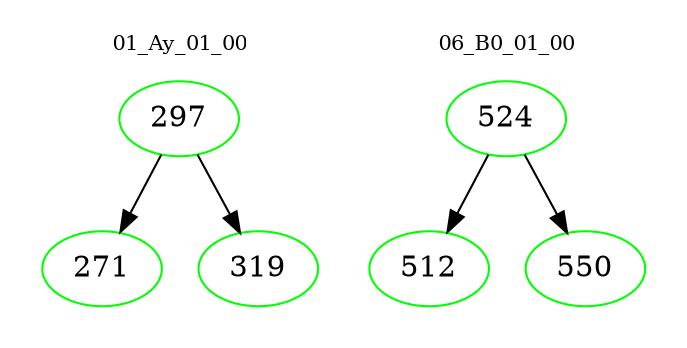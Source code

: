 digraph{
subgraph cluster_0 {
color = white
label = "01_Ay_01_00";
fontsize=10;
T0_297 [label="297", color="green"]
T0_297 -> T0_271 [color="black"]
T0_271 [label="271", color="green"]
T0_297 -> T0_319 [color="black"]
T0_319 [label="319", color="green"]
}
subgraph cluster_1 {
color = white
label = "06_B0_01_00";
fontsize=10;
T1_524 [label="524", color="green"]
T1_524 -> T1_512 [color="black"]
T1_512 [label="512", color="green"]
T1_524 -> T1_550 [color="black"]
T1_550 [label="550", color="green"]
}
}
